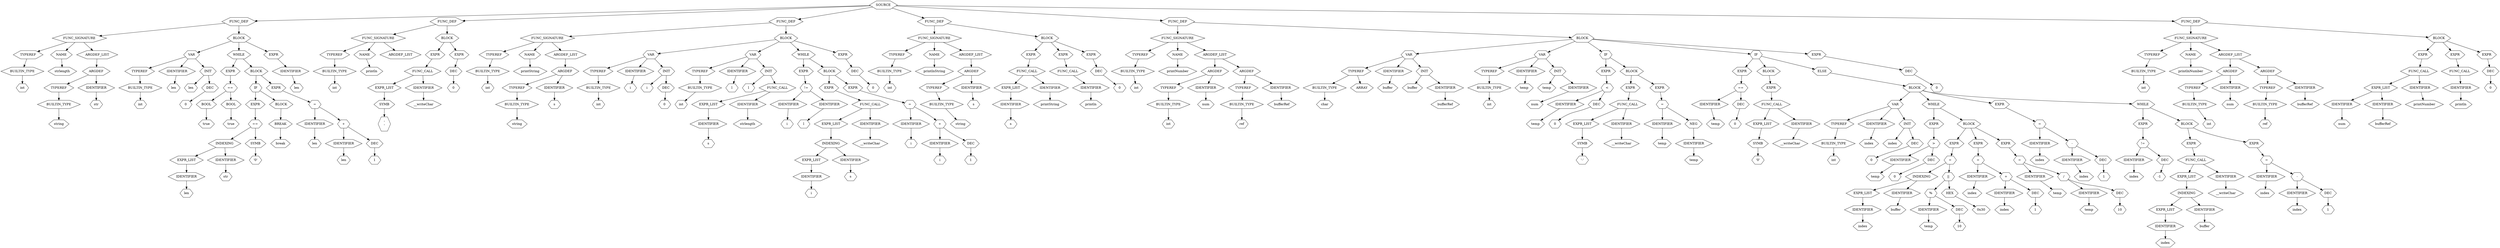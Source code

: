 digraph Tree {
    node [shape=hexagon];
    node_0 [label="SOURCE"]
    node_0 -> node_1;
    node_1 [label="FUNC_DEF"]
    node_1 -> node_2;
    node_2 [label="FUNC_SIGNATURE"]
    node_2 -> node_3;
    node_3 [label="TYPEREF"]
    node_3 -> node_4;
    node_4 [label="BUILTIN_TYPE"]
    node_4 -> node_5;
    node_5 [label="int"]
    node_2 -> node_6;
    node_6 [label="NAME"]
    node_6 -> node_7;
    node_7 [label="strlength"]
    node_2 -> node_8;
    node_8 [label="ARGDEF_LIST"]
    node_8 -> node_9;
    node_9 [label="ARGDEF"]
    node_9 -> node_10;
    node_10 [label="TYPEREF"]
    node_10 -> node_11;
    node_11 [label="BUILTIN_TYPE"]
    node_11 -> node_12;
    node_12 [label="string"]
    node_9 -> node_13;
    node_13 [label="IDENTIFIER"]
    node_13 -> node_14;
    node_14 [label="str"]
    node_1 -> node_15;
    node_15 [label="BLOCK"]
    node_15 -> node_16;
    node_16 [label="VAR"]
    node_16 -> node_17;
    node_17 [label="TYPEREF"]
    node_17 -> node_18;
    node_18 [label="BUILTIN_TYPE"]
    node_18 -> node_19;
    node_19 [label="int"]
    node_16 -> node_20;
    node_20 [label="IDENTIFIER"]
    node_20 -> node_21;
    node_21 [label="len"]
    node_16 -> node_22;
    node_22 [label="INIT"]
    node_22 -> node_23;
    node_23 [label="len"]
    node_22 -> node_24;
    node_24 [label="DEC"]
    node_24 -> node_25;
    node_25 [label="0"]
    node_15 -> node_26;
    node_26 [label="WHILE"]
    node_26 -> node_27;
    node_27 [label="EXPR"]
    node_27 -> node_28;
    node_28 [label="=="]
    node_28 -> node_29;
    node_29 [label="BOOL"]
    node_29 -> node_30;
    node_30 [label="true"]
    node_28 -> node_31;
    node_31 [label="BOOL"]
    node_31 -> node_32;
    node_32 [label="true"]
    node_26 -> node_33;
    node_33 [label="BLOCK"]
    node_33 -> node_34;
    node_34 [label="IF"]
    node_34 -> node_35;
    node_35 [label="EXPR"]
    node_35 -> node_36;
    node_36 [label="=="]
    node_36 -> node_37;
    node_37 [label="INDEXING"]
    node_37 -> node_38;
    node_38 [label="EXPR_LIST"]
    node_38 -> node_39;
    node_39 [label="IDENTIFIER"]
    node_39 -> node_40;
    node_40 [label="len"]
    node_37 -> node_41;
    node_41 [label="IDENTIFIER"]
    node_41 -> node_42;
    node_42 [label="str"]
    node_36 -> node_43;
    node_43 [label="SYMB"]
    node_43 -> node_44;
    node_44 [label="'\0'"]
    node_34 -> node_45;
    node_45 [label="BLOCK"]
    node_45 -> node_46;
    node_46 [label="BREAK"]
    node_46 -> node_47;
    node_47 [label="break"]
    node_33 -> node_48;
    node_48 [label="EXPR"]
    node_48 -> node_49;
    node_49 [label="="]
    node_49 -> node_50;
    node_50 [label="IDENTIFIER"]
    node_50 -> node_51;
    node_51 [label="len"]
    node_49 -> node_52;
    node_52 [label="+"]
    node_52 -> node_53;
    node_53 [label="IDENTIFIER"]
    node_53 -> node_54;
    node_54 [label="len"]
    node_52 -> node_55;
    node_55 [label="DEC"]
    node_55 -> node_56;
    node_56 [label="1"]
    node_15 -> node_57;
    node_57 [label="EXPR"]
    node_57 -> node_58;
    node_58 [label="IDENTIFIER"]
    node_58 -> node_59;
    node_59 [label="len"]
    node_0 -> node_60;
    node_60 [label="FUNC_DEF"]
    node_60 -> node_61;
    node_61 [label="FUNC_SIGNATURE"]
    node_61 -> node_62;
    node_62 [label="TYPEREF"]
    node_62 -> node_63;
    node_63 [label="BUILTIN_TYPE"]
    node_63 -> node_64;
    node_64 [label="int"]
    node_61 -> node_65;
    node_65 [label="NAME"]
    node_65 -> node_66;
    node_66 [label="println"]
    node_61 -> node_67;
    node_67 [label="ARGDEF_LIST"]
    node_60 -> node_68;
    node_68 [label="BLOCK"]
    node_68 -> node_69;
    node_69 [label="EXPR"]
    node_69 -> node_70;
    node_70 [label="FUNC_CALL"]
    node_70 -> node_71;
    node_71 [label="EXPR_LIST"]
    node_71 -> node_72;
    node_72 [label="SYMB"]
    node_72 -> node_73;
    node_73 [label="'\n'"]
    node_70 -> node_74;
    node_74 [label="IDENTIFIER"]
    node_74 -> node_75;
    node_75 [label="__writeChar"]
    node_68 -> node_76;
    node_76 [label="EXPR"]
    node_76 -> node_77;
    node_77 [label="DEC"]
    node_77 -> node_78;
    node_78 [label="0"]
    node_0 -> node_79;
    node_79 [label="FUNC_DEF"]
    node_79 -> node_80;
    node_80 [label="FUNC_SIGNATURE"]
    node_80 -> node_81;
    node_81 [label="TYPEREF"]
    node_81 -> node_82;
    node_82 [label="BUILTIN_TYPE"]
    node_82 -> node_83;
    node_83 [label="int"]
    node_80 -> node_84;
    node_84 [label="NAME"]
    node_84 -> node_85;
    node_85 [label="printString"]
    node_80 -> node_86;
    node_86 [label="ARGDEF_LIST"]
    node_86 -> node_87;
    node_87 [label="ARGDEF"]
    node_87 -> node_88;
    node_88 [label="TYPEREF"]
    node_88 -> node_89;
    node_89 [label="BUILTIN_TYPE"]
    node_89 -> node_90;
    node_90 [label="string"]
    node_87 -> node_91;
    node_91 [label="IDENTIFIER"]
    node_91 -> node_92;
    node_92 [label="s"]
    node_79 -> node_93;
    node_93 [label="BLOCK"]
    node_93 -> node_94;
    node_94 [label="VAR"]
    node_94 -> node_95;
    node_95 [label="TYPEREF"]
    node_95 -> node_96;
    node_96 [label="BUILTIN_TYPE"]
    node_96 -> node_97;
    node_97 [label="int"]
    node_94 -> node_98;
    node_98 [label="IDENTIFIER"]
    node_98 -> node_99;
    node_99 [label="i"]
    node_94 -> node_100;
    node_100 [label="INIT"]
    node_100 -> node_101;
    node_101 [label="i"]
    node_100 -> node_102;
    node_102 [label="DEC"]
    node_102 -> node_103;
    node_103 [label="0"]
    node_93 -> node_104;
    node_104 [label="VAR"]
    node_104 -> node_105;
    node_105 [label="TYPEREF"]
    node_105 -> node_106;
    node_106 [label="BUILTIN_TYPE"]
    node_106 -> node_107;
    node_107 [label="int"]
    node_104 -> node_108;
    node_108 [label="IDENTIFIER"]
    node_108 -> node_109;
    node_109 [label="l"]
    node_104 -> node_110;
    node_110 [label="INIT"]
    node_110 -> node_111;
    node_111 [label="l"]
    node_110 -> node_112;
    node_112 [label="FUNC_CALL"]
    node_112 -> node_113;
    node_113 [label="EXPR_LIST"]
    node_113 -> node_114;
    node_114 [label="IDENTIFIER"]
    node_114 -> node_115;
    node_115 [label="s"]
    node_112 -> node_116;
    node_116 [label="IDENTIFIER"]
    node_116 -> node_117;
    node_117 [label="strlength"]
    node_93 -> node_118;
    node_118 [label="WHILE"]
    node_118 -> node_119;
    node_119 [label="EXPR"]
    node_119 -> node_120;
    node_120 [label="!="]
    node_120 -> node_121;
    node_121 [label="IDENTIFIER"]
    node_121 -> node_122;
    node_122 [label="i"]
    node_120 -> node_123;
    node_123 [label="IDENTIFIER"]
    node_123 -> node_124;
    node_124 [label="l"]
    node_118 -> node_125;
    node_125 [label="BLOCK"]
    node_125 -> node_126;
    node_126 [label="EXPR"]
    node_126 -> node_127;
    node_127 [label="FUNC_CALL"]
    node_127 -> node_128;
    node_128 [label="EXPR_LIST"]
    node_128 -> node_129;
    node_129 [label="INDEXING"]
    node_129 -> node_130;
    node_130 [label="EXPR_LIST"]
    node_130 -> node_131;
    node_131 [label="IDENTIFIER"]
    node_131 -> node_132;
    node_132 [label="i"]
    node_129 -> node_133;
    node_133 [label="IDENTIFIER"]
    node_133 -> node_134;
    node_134 [label="s"]
    node_127 -> node_135;
    node_135 [label="IDENTIFIER"]
    node_135 -> node_136;
    node_136 [label="__writeChar"]
    node_125 -> node_137;
    node_137 [label="EXPR"]
    node_137 -> node_138;
    node_138 [label="="]
    node_138 -> node_139;
    node_139 [label="IDENTIFIER"]
    node_139 -> node_140;
    node_140 [label="i"]
    node_138 -> node_141;
    node_141 [label="+"]
    node_141 -> node_142;
    node_142 [label="IDENTIFIER"]
    node_142 -> node_143;
    node_143 [label="i"]
    node_141 -> node_144;
    node_144 [label="DEC"]
    node_144 -> node_145;
    node_145 [label="1"]
    node_93 -> node_146;
    node_146 [label="EXPR"]
    node_146 -> node_147;
    node_147 [label="DEC"]
    node_147 -> node_148;
    node_148 [label="0"]
    node_0 -> node_149;
    node_149 [label="FUNC_DEF"]
    node_149 -> node_150;
    node_150 [label="FUNC_SIGNATURE"]
    node_150 -> node_151;
    node_151 [label="TYPEREF"]
    node_151 -> node_152;
    node_152 [label="BUILTIN_TYPE"]
    node_152 -> node_153;
    node_153 [label="int"]
    node_150 -> node_154;
    node_154 [label="NAME"]
    node_154 -> node_155;
    node_155 [label="printlnString"]
    node_150 -> node_156;
    node_156 [label="ARGDEF_LIST"]
    node_156 -> node_157;
    node_157 [label="ARGDEF"]
    node_157 -> node_158;
    node_158 [label="TYPEREF"]
    node_158 -> node_159;
    node_159 [label="BUILTIN_TYPE"]
    node_159 -> node_160;
    node_160 [label="string"]
    node_157 -> node_161;
    node_161 [label="IDENTIFIER"]
    node_161 -> node_162;
    node_162 [label="s"]
    node_149 -> node_163;
    node_163 [label="BLOCK"]
    node_163 -> node_164;
    node_164 [label="EXPR"]
    node_164 -> node_165;
    node_165 [label="FUNC_CALL"]
    node_165 -> node_166;
    node_166 [label="EXPR_LIST"]
    node_166 -> node_167;
    node_167 [label="IDENTIFIER"]
    node_167 -> node_168;
    node_168 [label="s"]
    node_165 -> node_169;
    node_169 [label="IDENTIFIER"]
    node_169 -> node_170;
    node_170 [label="printString"]
    node_163 -> node_171;
    node_171 [label="EXPR"]
    node_171 -> node_172;
    node_172 [label="FUNC_CALL"]
    node_172 -> node_173;
    node_173 [label="IDENTIFIER"]
    node_173 -> node_174;
    node_174 [label="println"]
    node_163 -> node_175;
    node_175 [label="EXPR"]
    node_175 -> node_176;
    node_176 [label="DEC"]
    node_176 -> node_177;
    node_177 [label="0"]
    node_0 -> node_178;
    node_178 [label="FUNC_DEF"]
    node_178 -> node_179;
    node_179 [label="FUNC_SIGNATURE"]
    node_179 -> node_180;
    node_180 [label="TYPEREF"]
    node_180 -> node_181;
    node_181 [label="BUILTIN_TYPE"]
    node_181 -> node_182;
    node_182 [label="int"]
    node_179 -> node_183;
    node_183 [label="NAME"]
    node_183 -> node_184;
    node_184 [label="printNumber"]
    node_179 -> node_185;
    node_185 [label="ARGDEF_LIST"]
    node_185 -> node_186;
    node_186 [label="ARGDEF"]
    node_186 -> node_187;
    node_187 [label="TYPEREF"]
    node_187 -> node_188;
    node_188 [label="BUILTIN_TYPE"]
    node_188 -> node_189;
    node_189 [label="int"]
    node_186 -> node_190;
    node_190 [label="IDENTIFIER"]
    node_190 -> node_191;
    node_191 [label="num"]
    node_185 -> node_192;
    node_192 [label="ARGDEF"]
    node_192 -> node_193;
    node_193 [label="TYPEREF"]
    node_193 -> node_194;
    node_194 [label="BUILTIN_TYPE"]
    node_194 -> node_195;
    node_195 [label="ref"]
    node_192 -> node_196;
    node_196 [label="IDENTIFIER"]
    node_196 -> node_197;
    node_197 [label="bufferRef"]
    node_178 -> node_198;
    node_198 [label="BLOCK"]
    node_198 -> node_199;
    node_199 [label="VAR"]
    node_199 -> node_200;
    node_200 [label="TYPEREF"]
    node_200 -> node_201;
    node_201 [label="BUILTIN_TYPE"]
    node_201 -> node_202;
    node_202 [label="char"]
    node_200 -> node_203;
    node_203 [label="ARRAY"]
    node_199 -> node_204;
    node_204 [label="IDENTIFIER"]
    node_204 -> node_205;
    node_205 [label="buffer"]
    node_199 -> node_206;
    node_206 [label="INIT"]
    node_206 -> node_207;
    node_207 [label="buffer"]
    node_206 -> node_208;
    node_208 [label="IDENTIFIER"]
    node_208 -> node_209;
    node_209 [label="bufferRef"]
    node_198 -> node_210;
    node_210 [label="VAR"]
    node_210 -> node_211;
    node_211 [label="TYPEREF"]
    node_211 -> node_212;
    node_212 [label="BUILTIN_TYPE"]
    node_212 -> node_213;
    node_213 [label="int"]
    node_210 -> node_214;
    node_214 [label="IDENTIFIER"]
    node_214 -> node_215;
    node_215 [label="temp"]
    node_210 -> node_216;
    node_216 [label="INIT"]
    node_216 -> node_217;
    node_217 [label="temp"]
    node_216 -> node_218;
    node_218 [label="IDENTIFIER"]
    node_218 -> node_219;
    node_219 [label="num"]
    node_198 -> node_220;
    node_220 [label="IF"]
    node_220 -> node_221;
    node_221 [label="EXPR"]
    node_221 -> node_222;
    node_222 [label="<"]
    node_222 -> node_223;
    node_223 [label="IDENTIFIER"]
    node_223 -> node_224;
    node_224 [label="temp"]
    node_222 -> node_225;
    node_225 [label="DEC"]
    node_225 -> node_226;
    node_226 [label="0"]
    node_220 -> node_227;
    node_227 [label="BLOCK"]
    node_227 -> node_228;
    node_228 [label="EXPR"]
    node_228 -> node_229;
    node_229 [label="FUNC_CALL"]
    node_229 -> node_230;
    node_230 [label="EXPR_LIST"]
    node_230 -> node_231;
    node_231 [label="SYMB"]
    node_231 -> node_232;
    node_232 [label="'-'"]
    node_229 -> node_233;
    node_233 [label="IDENTIFIER"]
    node_233 -> node_234;
    node_234 [label="__writeChar"]
    node_227 -> node_235;
    node_235 [label="EXPR"]
    node_235 -> node_236;
    node_236 [label="="]
    node_236 -> node_237;
    node_237 [label="IDENTIFIER"]
    node_237 -> node_238;
    node_238 [label="temp"]
    node_236 -> node_239;
    node_239 [label="NEG"]
    node_239 -> node_240;
    node_240 [label="IDENTIFIER"]
    node_240 -> node_241;
    node_241 [label="temp"]
    node_198 -> node_242;
    node_242 [label="IF"]
    node_242 -> node_243;
    node_243 [label="EXPR"]
    node_243 -> node_244;
    node_244 [label="=="]
    node_244 -> node_245;
    node_245 [label="IDENTIFIER"]
    node_245 -> node_246;
    node_246 [label="temp"]
    node_244 -> node_247;
    node_247 [label="DEC"]
    node_247 -> node_248;
    node_248 [label="0"]
    node_242 -> node_249;
    node_249 [label="BLOCK"]
    node_249 -> node_250;
    node_250 [label="EXPR"]
    node_250 -> node_251;
    node_251 [label="FUNC_CALL"]
    node_251 -> node_252;
    node_252 [label="EXPR_LIST"]
    node_252 -> node_253;
    node_253 [label="SYMB"]
    node_253 -> node_254;
    node_254 [label="'0'"]
    node_251 -> node_255;
    node_255 [label="IDENTIFIER"]
    node_255 -> node_256;
    node_256 [label="__writeChar"]
    node_242 -> node_257;
    node_257 [label="ELSE"]
    node_257 -> node_258;
    node_258 [label="BLOCK"]
    node_258 -> node_259;
    node_259 [label="VAR"]
    node_259 -> node_260;
    node_260 [label="TYPEREF"]
    node_260 -> node_261;
    node_261 [label="BUILTIN_TYPE"]
    node_261 -> node_262;
    node_262 [label="int"]
    node_259 -> node_263;
    node_263 [label="IDENTIFIER"]
    node_263 -> node_264;
    node_264 [label="index"]
    node_259 -> node_265;
    node_265 [label="INIT"]
    node_265 -> node_266;
    node_266 [label="index"]
    node_265 -> node_267;
    node_267 [label="DEC"]
    node_267 -> node_268;
    node_268 [label="0"]
    node_258 -> node_269;
    node_269 [label="WHILE"]
    node_269 -> node_270;
    node_270 [label="EXPR"]
    node_270 -> node_271;
    node_271 [label=">"]
    node_271 -> node_272;
    node_272 [label="IDENTIFIER"]
    node_272 -> node_273;
    node_273 [label="temp"]
    node_271 -> node_274;
    node_274 [label="DEC"]
    node_274 -> node_275;
    node_275 [label="0"]
    node_269 -> node_276;
    node_276 [label="BLOCK"]
    node_276 -> node_277;
    node_277 [label="EXPR"]
    node_277 -> node_278;
    node_278 [label="="]
    node_278 -> node_279;
    node_279 [label="INDEXING"]
    node_279 -> node_280;
    node_280 [label="EXPR_LIST"]
    node_280 -> node_281;
    node_281 [label="IDENTIFIER"]
    node_281 -> node_282;
    node_282 [label="index"]
    node_279 -> node_283;
    node_283 [label="IDENTIFIER"]
    node_283 -> node_284;
    node_284 [label="buffer"]
    node_278 -> node_285;
    node_285 [label="||"]
    node_285 -> node_286;
    node_286 [label="%"]
    node_286 -> node_287;
    node_287 [label="IDENTIFIER"]
    node_287 -> node_288;
    node_288 [label="temp"]
    node_286 -> node_289;
    node_289 [label="DEC"]
    node_289 -> node_290;
    node_290 [label="10"]
    node_285 -> node_291;
    node_291 [label="HEX"]
    node_291 -> node_292;
    node_292 [label="0x30"]
    node_276 -> node_293;
    node_293 [label="EXPR"]
    node_293 -> node_294;
    node_294 [label="="]
    node_294 -> node_295;
    node_295 [label="IDENTIFIER"]
    node_295 -> node_296;
    node_296 [label="index"]
    node_294 -> node_297;
    node_297 [label="+"]
    node_297 -> node_298;
    node_298 [label="IDENTIFIER"]
    node_298 -> node_299;
    node_299 [label="index"]
    node_297 -> node_300;
    node_300 [label="DEC"]
    node_300 -> node_301;
    node_301 [label="1"]
    node_276 -> node_302;
    node_302 [label="EXPR"]
    node_302 -> node_303;
    node_303 [label="="]
    node_303 -> node_304;
    node_304 [label="IDENTIFIER"]
    node_304 -> node_305;
    node_305 [label="temp"]
    node_303 -> node_306;
    node_306 [label="/"]
    node_306 -> node_307;
    node_307 [label="IDENTIFIER"]
    node_307 -> node_308;
    node_308 [label="temp"]
    node_306 -> node_309;
    node_309 [label="DEC"]
    node_309 -> node_310;
    node_310 [label="10"]
    node_258 -> node_311;
    node_311 [label="EXPR"]
    node_311 -> node_312;
    node_312 [label="="]
    node_312 -> node_313;
    node_313 [label="IDENTIFIER"]
    node_313 -> node_314;
    node_314 [label="index"]
    node_312 -> node_315;
    node_315 [label="-"]
    node_315 -> node_316;
    node_316 [label="IDENTIFIER"]
    node_316 -> node_317;
    node_317 [label="index"]
    node_315 -> node_318;
    node_318 [label="DEC"]
    node_318 -> node_319;
    node_319 [label="1"]
    node_258 -> node_320;
    node_320 [label="WHILE"]
    node_320 -> node_321;
    node_321 [label="EXPR"]
    node_321 -> node_322;
    node_322 [label="!="]
    node_322 -> node_323;
    node_323 [label="IDENTIFIER"]
    node_323 -> node_324;
    node_324 [label="index"]
    node_322 -> node_325;
    node_325 [label="DEC"]
    node_325 -> node_326;
    node_326 [label="-1"]
    node_320 -> node_327;
    node_327 [label="BLOCK"]
    node_327 -> node_328;
    node_328 [label="EXPR"]
    node_328 -> node_329;
    node_329 [label="FUNC_CALL"]
    node_329 -> node_330;
    node_330 [label="EXPR_LIST"]
    node_330 -> node_331;
    node_331 [label="INDEXING"]
    node_331 -> node_332;
    node_332 [label="EXPR_LIST"]
    node_332 -> node_333;
    node_333 [label="IDENTIFIER"]
    node_333 -> node_334;
    node_334 [label="index"]
    node_331 -> node_335;
    node_335 [label="IDENTIFIER"]
    node_335 -> node_336;
    node_336 [label="buffer"]
    node_329 -> node_337;
    node_337 [label="IDENTIFIER"]
    node_337 -> node_338;
    node_338 [label="__writeChar"]
    node_327 -> node_339;
    node_339 [label="EXPR"]
    node_339 -> node_340;
    node_340 [label="="]
    node_340 -> node_341;
    node_341 [label="IDENTIFIER"]
    node_341 -> node_342;
    node_342 [label="index"]
    node_340 -> node_343;
    node_343 [label="-"]
    node_343 -> node_344;
    node_344 [label="IDENTIFIER"]
    node_344 -> node_345;
    node_345 [label="index"]
    node_343 -> node_346;
    node_346 [label="DEC"]
    node_346 -> node_347;
    node_347 [label="1"]
    node_198 -> node_348;
    node_348 [label="EXPR"]
    node_348 -> node_349;
    node_349 [label="DEC"]
    node_349 -> node_350;
    node_350 [label="0"]
    node_0 -> node_351;
    node_351 [label="FUNC_DEF"]
    node_351 -> node_352;
    node_352 [label="FUNC_SIGNATURE"]
    node_352 -> node_353;
    node_353 [label="TYPEREF"]
    node_353 -> node_354;
    node_354 [label="BUILTIN_TYPE"]
    node_354 -> node_355;
    node_355 [label="int"]
    node_352 -> node_356;
    node_356 [label="NAME"]
    node_356 -> node_357;
    node_357 [label="printlnNumber"]
    node_352 -> node_358;
    node_358 [label="ARGDEF_LIST"]
    node_358 -> node_359;
    node_359 [label="ARGDEF"]
    node_359 -> node_360;
    node_360 [label="TYPEREF"]
    node_360 -> node_361;
    node_361 [label="BUILTIN_TYPE"]
    node_361 -> node_362;
    node_362 [label="int"]
    node_359 -> node_363;
    node_363 [label="IDENTIFIER"]
    node_363 -> node_364;
    node_364 [label="num"]
    node_358 -> node_365;
    node_365 [label="ARGDEF"]
    node_365 -> node_366;
    node_366 [label="TYPEREF"]
    node_366 -> node_367;
    node_367 [label="BUILTIN_TYPE"]
    node_367 -> node_368;
    node_368 [label="ref"]
    node_365 -> node_369;
    node_369 [label="IDENTIFIER"]
    node_369 -> node_370;
    node_370 [label="bufferRef"]
    node_351 -> node_371;
    node_371 [label="BLOCK"]
    node_371 -> node_372;
    node_372 [label="EXPR"]
    node_372 -> node_373;
    node_373 [label="FUNC_CALL"]
    node_373 -> node_374;
    node_374 [label="EXPR_LIST"]
    node_374 -> node_375;
    node_375 [label="IDENTIFIER"]
    node_375 -> node_376;
    node_376 [label="num"]
    node_374 -> node_377;
    node_377 [label="IDENTIFIER"]
    node_377 -> node_378;
    node_378 [label="bufferRef"]
    node_373 -> node_379;
    node_379 [label="IDENTIFIER"]
    node_379 -> node_380;
    node_380 [label="printNumber"]
    node_371 -> node_381;
    node_381 [label="EXPR"]
    node_381 -> node_382;
    node_382 [label="FUNC_CALL"]
    node_382 -> node_383;
    node_383 [label="IDENTIFIER"]
    node_383 -> node_384;
    node_384 [label="println"]
    node_371 -> node_385;
    node_385 [label="EXPR"]
    node_385 -> node_386;
    node_386 [label="DEC"]
    node_386 -> node_387;
    node_387 [label="0"]
}
